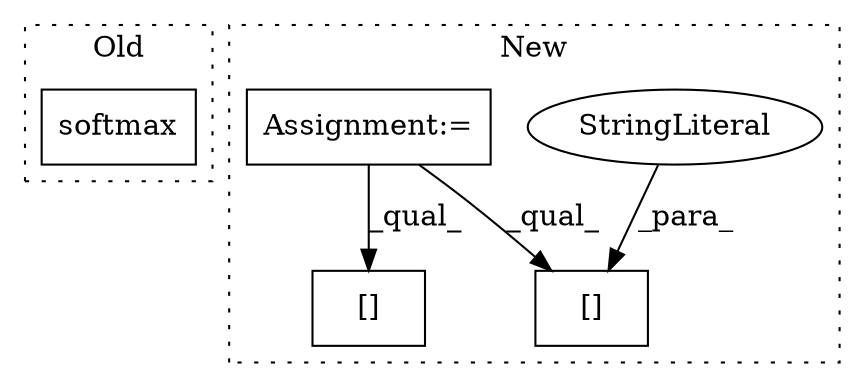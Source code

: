 digraph G {
subgraph cluster0 {
1 [label="softmax" a="32" s="2487,2537" l="8,1" shape="box"];
label = "Old";
style="dotted";
}
subgraph cluster1 {
2 [label="[]" a="2" s="2337,2384" l="29,1" shape="box"];
3 [label="StringLiteral" a="45" s="2366" l="18" shape="ellipse"];
4 [label="Assignment:=" a="7" s="2269" l="1" shape="box"];
5 [label="[]" a="2" s="2530,2569" l="37,1" shape="box"];
label = "New";
style="dotted";
}
3 -> 2 [label="_para_"];
4 -> 2 [label="_qual_"];
4 -> 5 [label="_qual_"];
}
